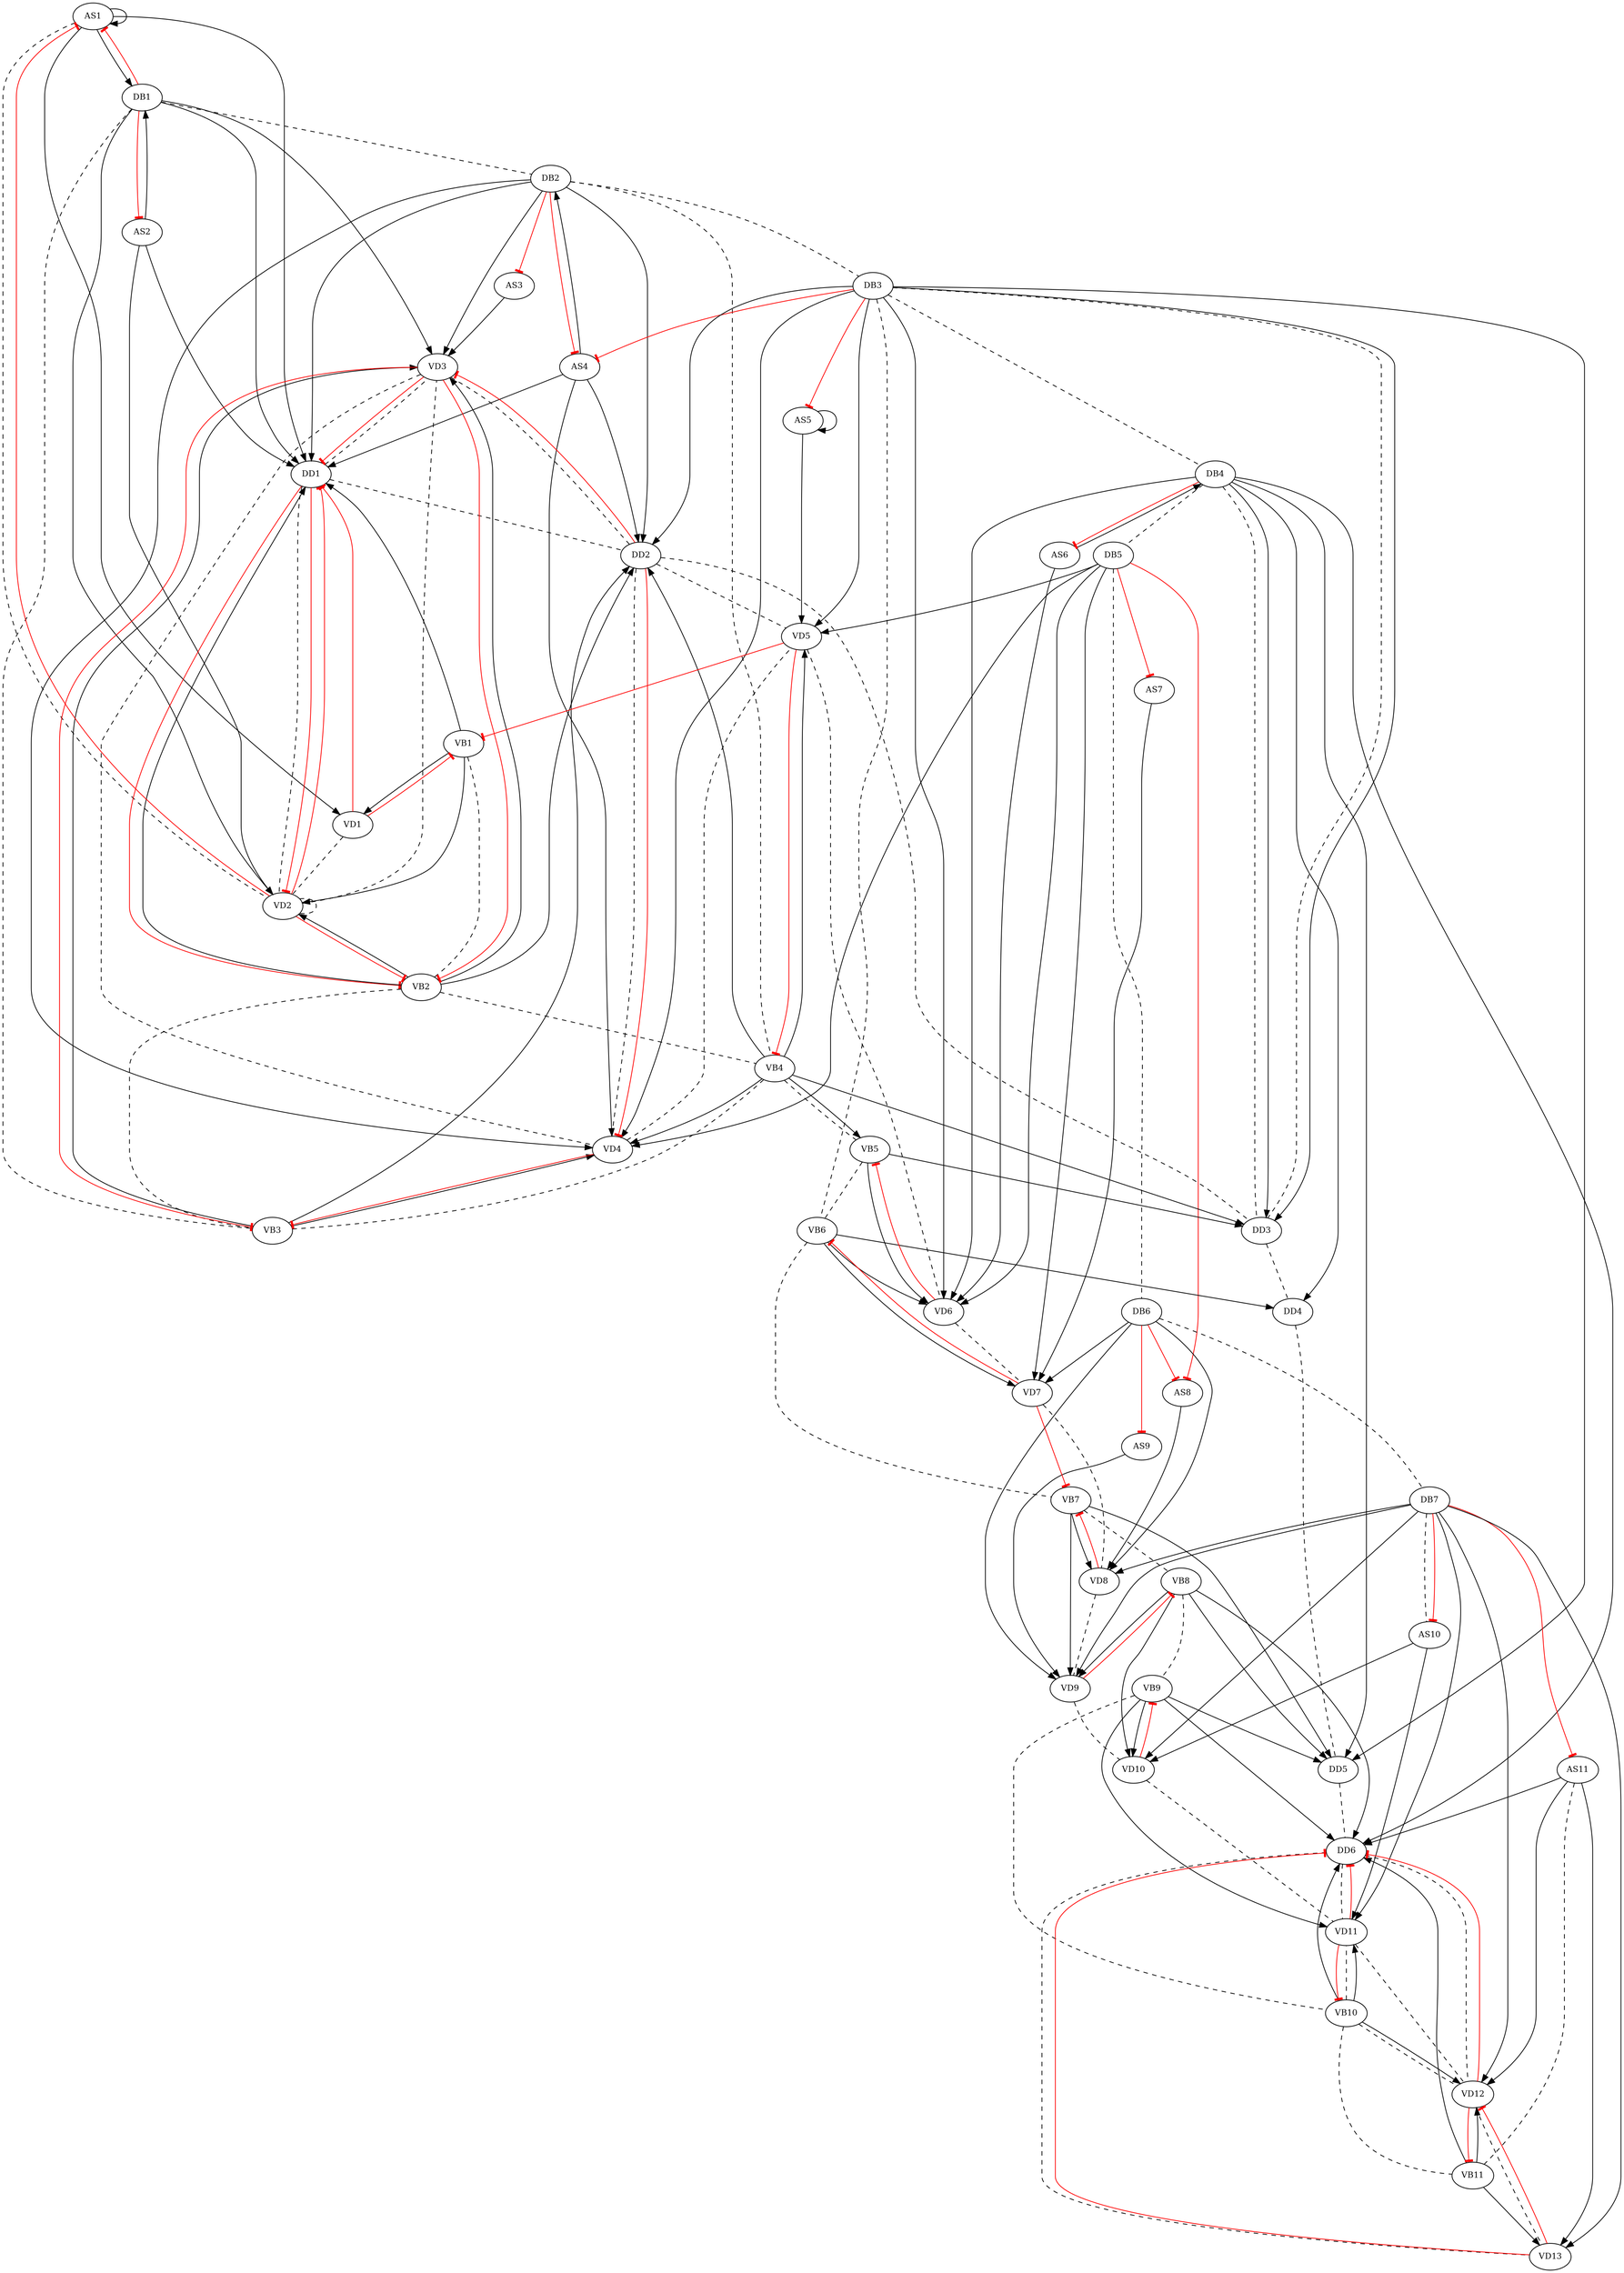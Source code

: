 digraph exp {
graph [layout = dot];
splines=true; sep="+25,25"; overlap=false; fontsize=12;
node [fontsize=11]; AS1; AS10; AS11; AS2; AS3; AS4; AS5; AS6; AS7; AS8; AS9; DB1; DB2; DB3; DB4; DB5; DB6; DB7; DD1; DD2; DD3; DD4; DD5; DD6; VB1; VB10; VB11; VB2; VB3; VB4; VB5; VB6; VB7; VB8; VB9; VD1; VD10; VD11; VD12; VD13; VD2; VD3; VD4; VD5; VD6; VD7; VD8; VD9; 
DB1 -> DB2 [style="dashed" minlen=2 arrowhead="none"];
DB1 -> VB3 [style="dashed" minlen=2 arrowhead="none"];
DB2 -> DB3 [style="dashed" minlen=2 arrowhead="none"];
DB2 -> VB4 [style="dashed" minlen=2 arrowhead="none"];
DB3 -> DB4 [style="dashed" minlen=2 arrowhead="none"];
DB3 -> DD3 [style="dashed" minlen=2 arrowhead="none"];
DB3 -> VB6 [style="dashed" minlen=2 arrowhead="none"];
DB4 -> DB5 [style="dashed" minlen=2 arrowhead="none"];
DB4 -> DD3 [style="dashed" minlen=2 arrowhead="none"];
DB5 -> DB6 [style="dashed" minlen=2 arrowhead="none"];
DB6 -> DB7 [style="dashed" minlen=2 arrowhead="none"];
DB7 -> AS10 [style="dashed" minlen=2 arrowhead="none"];
AS1 -> VD2 [style="dashed" minlen=2 arrowhead="none"];
AS11 -> VB11 [style="dashed" minlen=2 arrowhead="none"];
DD1 -> DD2 [style="dashed" minlen=2 arrowhead="none"];
DD1 -> VD2 [style="dashed" minlen=2 arrowhead="none"];
DD1 -> VD3 [style="dashed" minlen=2 arrowhead="none"];
DD2 -> DD3 [style="dashed" minlen=2 arrowhead="none"];
DD2 -> VD3 [style="dashed" minlen=2 arrowhead="none"];
DD2 -> VD4 [style="dashed" minlen=2 arrowhead="none"];
DD2 -> VD5 [style="dashed" minlen=2 arrowhead="none"];
DD3 -> DD4 [style="dashed" minlen=2 arrowhead="none"];
DD4 -> DD5 [style="dashed" minlen=2 arrowhead="none"];
DD5 -> DD6 [style="dashed" minlen=2 arrowhead="none"];
DD6 -> VD11 [style="dashed" minlen=2 arrowhead="none"];
DD6 -> VD12 [style="dashed" minlen=2 arrowhead="none"];
DD6 -> VD13 [style="dashed" minlen=2 arrowhead="none"];
VB1 -> VB2 [style="dashed" minlen=2 arrowhead="none"];
VB2 -> VB3 [style="dashed" minlen=2 arrowhead="none"];
VB2 -> VB4 [style="dashed" minlen=2 arrowhead="none"];
VB3 -> VB4 [style="dashed" minlen=2 arrowhead="none"];
VB4 -> VB5 [style="dashed" minlen=2 arrowhead="none"];
VB5 -> VB6 [style="dashed" minlen=2 arrowhead="none"];
VB6 -> VB7 [style="dashed" minlen=2 arrowhead="none"];
VB7 -> VB8 [style="dashed" minlen=2 arrowhead="none"];
VB8 -> VB9 [style="dashed" minlen=2 arrowhead="none"];
VB9 -> VB10 [style="dashed" minlen=2 arrowhead="none"];
VB10 -> VB11 [style="dashed" minlen=2 arrowhead="none"];
VB10 -> VD11 [style="dashed" minlen=2 arrowhead="none"];
VB10 -> VD12 [style="dashed" minlen=2 arrowhead="none"];
VD1 -> VD2 [style="dashed" minlen=2 arrowhead="none"];
VD2 -> VD2 [style="dashed" minlen=2 arrowhead="none"];
VD2 -> VD3 [style="dashed" minlen=2 arrowhead="none"];
VD3 -> VD4 [style="dashed" minlen=2 arrowhead="none"];
VD4 -> VD5 [style="dashed" minlen=2 arrowhead="none"];
VD5 -> VD6 [style="dashed" minlen=2 arrowhead="none"];
VD6 -> VD7 [style="dashed" minlen=2 arrowhead="none"];
VD7 -> VD8 [style="dashed" minlen=2 arrowhead="none"];
VD8 -> VD9 [style="dashed" minlen=2 arrowhead="none"];
VD9 -> VD10 [style="dashed" minlen=2 arrowhead="none"];
VD10 -> VD11 [style="dashed" minlen=2 arrowhead="none"];
VD11 -> VD12 [style="dashed" minlen=2 arrowhead="none"];
VD12 -> VD13 [style="dashed" minlen=2 arrowhead="none"];
DB1 -> AS1 [minlen=2 color=red arrowhead="tee"];
DB1 -> AS2 [minlen=2 color=red arrowhead="tee"];
DB1 -> DD1 [minlen=2 color="black"];
DB1 -> VD2 [minlen=2 color="black"];
DB1 -> VD3 [minlen=2 color="black"];
DB2 -> AS3 [minlen=2 color=red arrowhead="tee"];
DB2 -> AS4 [minlen=2 color=red arrowhead="tee"];
DB2 -> DD1 [minlen=2 color="black"];
DB2 -> DD2 [minlen=2 color="black"];
DB2 -> VD3 [minlen=2 color="black"];
DB2 -> VD4 [minlen=2 color="black"];
DB3 -> AS4 [minlen=2 color=red arrowhead="tee"];
DB3 -> AS5 [minlen=2 color=red arrowhead="tee"];
DB3 -> DD2 [minlen=2 color="black"];
DB3 -> DD3 [minlen=2 color="black"];
DB3 -> DD5 [minlen=2 color="black"];
DB3 -> VD4 [minlen=2 color="black"];
DB3 -> VD5 [minlen=2 color="black"];
DB3 -> VD6 [minlen=2 color="black"];
DB4 -> AS6 [minlen=2 color=red arrowhead="tee"];
DB4 -> DD3 [minlen=2 color="black"];
DB4 -> DD4 [minlen=2 color="black"];
DB4 -> DD5 [minlen=2 color="black"];
DB4 -> DD6 [minlen=2 color="black"];
DB4 -> VD6 [minlen=2 color="black"];
DB5 -> AS7 [minlen=2 color=red arrowhead="tee"];
DB5 -> AS8 [minlen=2 color=red arrowhead="tee"];
DB5 -> VD4 [minlen=2 color="black"];
DB5 -> VD5 [minlen=2 color="black"];
DB5 -> VD6 [minlen=2 color="black"];
DB5 -> VD7 [minlen=2 color="black"];
DB6 -> AS8 [minlen=2 color=red arrowhead="tee"];
DB6 -> AS9 [minlen=2 color=red arrowhead="tee"];
DB6 -> VD7 [minlen=2 color="black"];
DB6 -> VD8 [minlen=2 color="black"];
DB6 -> VD9 [minlen=2 color="black"];
DB7 -> AS10 [minlen=2 color=red arrowhead="tee"];
DB7 -> AS11 [minlen=2 color=red arrowhead="tee"];
DB7 -> VD8 [minlen=2 color="black"];
DB7 -> VD9 [minlen=2 color="black"];
DB7 -> VD10 [minlen=2 color="black"];
DB7 -> VD11 [minlen=2 color="black"];
DB7 -> VD12 [minlen=2 color="black"];
DB7 -> VD13 [minlen=2 color="black"];
AS1 -> DB1 [minlen=2 color="black"];
AS1 -> AS1 [minlen=2 color="black"];
AS1 -> DD1 [minlen=2 color="black"];
AS1 -> VD1 [minlen=2 color="black"];
AS2 -> DB1 [minlen=2 color="black"];
AS2 -> DD1 [minlen=2 color="black"];
AS2 -> VD2 [minlen=2 color="black"];
AS3 -> VD3 [minlen=2 color="black"];
AS4 -> DB2 [minlen=2 color="black"];
AS4 -> DD1 [minlen=2 color="black"];
AS4 -> DD2 [minlen=2 color="black"];
AS4 -> VD4 [minlen=2 color="black"];
AS5 -> AS5 [minlen=2 color="black"];
AS5 -> VD5 [minlen=2 color="black"];
AS6 -> DB4 [minlen=2 color="black"];
AS6 -> VD6 [minlen=2 color="black"];
AS7 -> VD7 [minlen=2 color="black"];
AS8 -> VD8 [minlen=2 color="black"];
AS9 -> VD9 [minlen=2 color="black"];
AS10 -> VD10 [minlen=2 color="black"];
AS10 -> VD11 [minlen=2 color="black"];
AS11 -> DD6 [minlen=2 color="black"];
AS11 -> VD12 [minlen=2 color="black"];
AS11 -> VD13 [minlen=2 color="black"];
DD1 -> VB2 [minlen=2 color=red arrowhead="tee"];
DD1 -> VD2 [minlen=2 color=red arrowhead="tee"];
DD2 -> VD3 [minlen=2 color=red arrowhead="tee"];
DD2 -> VD4 [minlen=2 color=red arrowhead="tee"];
VB1 -> DD1 [minlen=2 color="black"];
VB1 -> VD1 [minlen=2 color="black"];
VB1 -> VD2 [minlen=2 color="black"];
VB2 -> DD1 [minlen=2 color="black"];
VB2 -> DD2 [minlen=2 color="black"];
VB2 -> VD2 [minlen=2 color="black"];
VB2 -> VD3 [minlen=2 color="black"];
VB3 -> DD2 [minlen=2 color="black"];
VB3 -> VD3 [minlen=2 color="black"];
VB3 -> VD4 [minlen=2 color="black"];
VB4 -> DD2 [minlen=2 color="black"];
VB4 -> DD3 [minlen=2 color="black"];
VB4 -> VB5 [minlen=2 color="black"];
VB4 -> VD4 [minlen=2 color="black"];
VB4 -> VD5 [minlen=2 color="black"];
VB5 -> DD3 [minlen=2 color="black"];
VB5 -> VD6 [minlen=2 color="black"];
VB6 -> DD4 [minlen=2 color="black"];
VB6 -> VD6 [minlen=2 color="black"];
VB6 -> VD7 [minlen=2 color="black"];
VB7 -> DD5 [minlen=2 color="black"];
VB7 -> VD8 [minlen=2 color="black"];
VB7 -> VD9 [minlen=2 color="black"];
VB8 -> DD5 [minlen=2 color="black"];
VB8 -> DD6 [minlen=2 color="black"];
VB8 -> VD9 [minlen=2 color="black"];
VB8 -> VD10 [minlen=2 color="black"];
VB9 -> DD5 [minlen=2 color="black"];
VB9 -> DD6 [minlen=2 color="black"];
VB9 -> VD10 [minlen=2 color="black"];
VB9 -> VD11 [minlen=2 color="black"];
VB10 -> DD6 [minlen=2 color="black"];
VB10 -> VD11 [minlen=2 color="black"];
VB10 -> VD12 [minlen=2 color="black"];
VB11 -> DD6 [minlen=2 color="black"];
VB11 -> VD12 [minlen=2 color="black"];
VB11 -> VD13 [minlen=2 color="black"];
VD1 -> DD1 [minlen=2 color=red arrowhead="tee"];
VD1 -> VB1 [minlen=2 color=red arrowhead="tee"];
VD2 -> AS1 [minlen=2 color=red arrowhead="tee"];
VD2 -> DD1 [minlen=2 color=red arrowhead="tee"];
VD2 -> VB2 [minlen=2 color=red arrowhead="tee"];
VD3 -> DD1 [minlen=2 color=red arrowhead="tee"];
VD3 -> VB2 [minlen=2 color=red arrowhead="tee"];
VD3 -> VB3 [minlen=2 color=red arrowhead="tee"];
VD4 -> VB3 [minlen=2 color=red arrowhead="tee"];
VD5 -> VB1 [minlen=2 color=red arrowhead="tee"];
VD5 -> VB4 [minlen=2 color=red arrowhead="tee"];
VD6 -> VB5 [minlen=2 color=red arrowhead="tee"];
VD7 -> VB6 [minlen=2 color=red arrowhead="tee"];
VD7 -> VB7 [minlen=2 color=red arrowhead="tee"];
VD8 -> VB7 [minlen=2 color=red arrowhead="tee"];
VD9 -> VB8 [minlen=2 color=red arrowhead="tee"];
VD10 -> VB9 [minlen=2 color=red arrowhead="tee"];
VD11 -> DD6 [minlen=2 color=red arrowhead="tee"];
VD11 -> VB10 [minlen=2 color=red arrowhead="tee"];
VD12 -> DD6 [minlen=2 color=red arrowhead="tee"];
VD12 -> VB11 [minlen=2 color=red arrowhead="tee"];
VD13 -> DD6 [minlen=2 color=red arrowhead="tee"];
VD13 -> VD12 [minlen=2 color=red arrowhead="tee"];
}